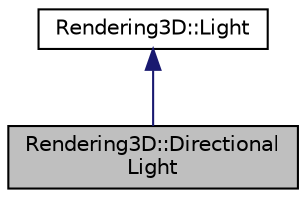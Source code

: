 digraph "Rendering3D::DirectionalLight"
{
 // LATEX_PDF_SIZE
  edge [fontname="Helvetica",fontsize="10",labelfontname="Helvetica",labelfontsize="10"];
  node [fontname="Helvetica",fontsize="10",shape=record];
  Node1 [label="Rendering3D::Directional\lLight",height=0.2,width=0.4,color="black", fillcolor="grey75", style="filled", fontcolor="black",tooltip="Directional light."];
  Node2 -> Node1 [dir="back",color="midnightblue",fontsize="10",style="solid",fontname="Helvetica"];
  Node2 [label="Rendering3D::Light",height=0.2,width=0.4,color="black", fillcolor="white", style="filled",URL="$class_rendering3_d_1_1_light.html",tooltip="The light base class."];
}
